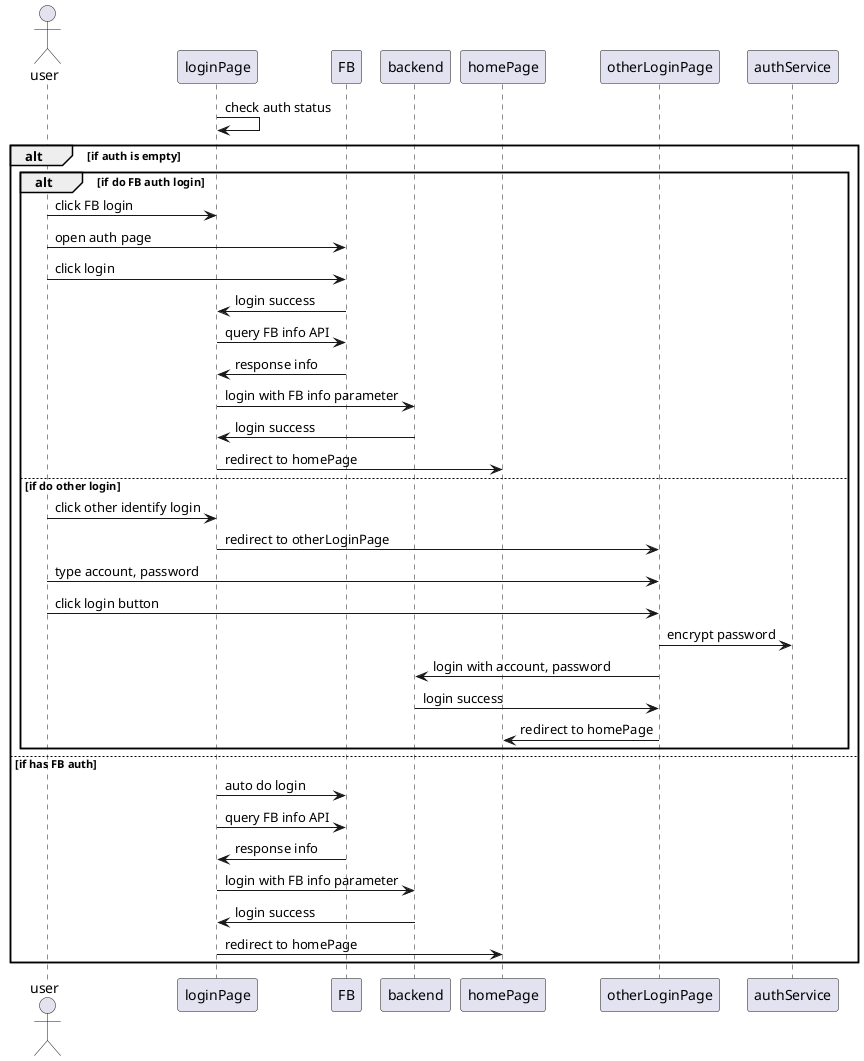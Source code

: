 @startuml
Actor user

loginPage -> loginPage: check auth status
alt if auth is empty
    alt if do FB auth login
        user -> loginPage: click FB login
        user -> FB: open auth page
        user -> FB: click login
        FB -> loginPage: login success
        loginPage -> FB: query FB info API
        FB -> loginPage: response info
        loginPage -> backend: login with FB info parameter
        backend -> loginPage: login success
        loginPage -> homePage: redirect to homePage
    else if do other login
        user -> loginPage: click other identify login
        loginPage -> otherLoginPage: redirect to otherLoginPage
        user -> otherLoginPage: type account, password
        user -> otherLoginPage: click login button
        otherLoginPage -> authService: encrypt password
        otherLoginPage -> backend: login with account, password 
        backend -> otherLoginPage: login success
        otherLoginPage -> homePage: redirect to homePage
    end
else if has FB auth
    loginPage -> FB: auto do login
    loginPage -> FB: query FB info API
    FB -> loginPage: response info
    loginPage -> backend: login with FB info parameter
    backend -> loginPage: login success
    loginPage -> homePage: redirect to homePage
end
@enduml